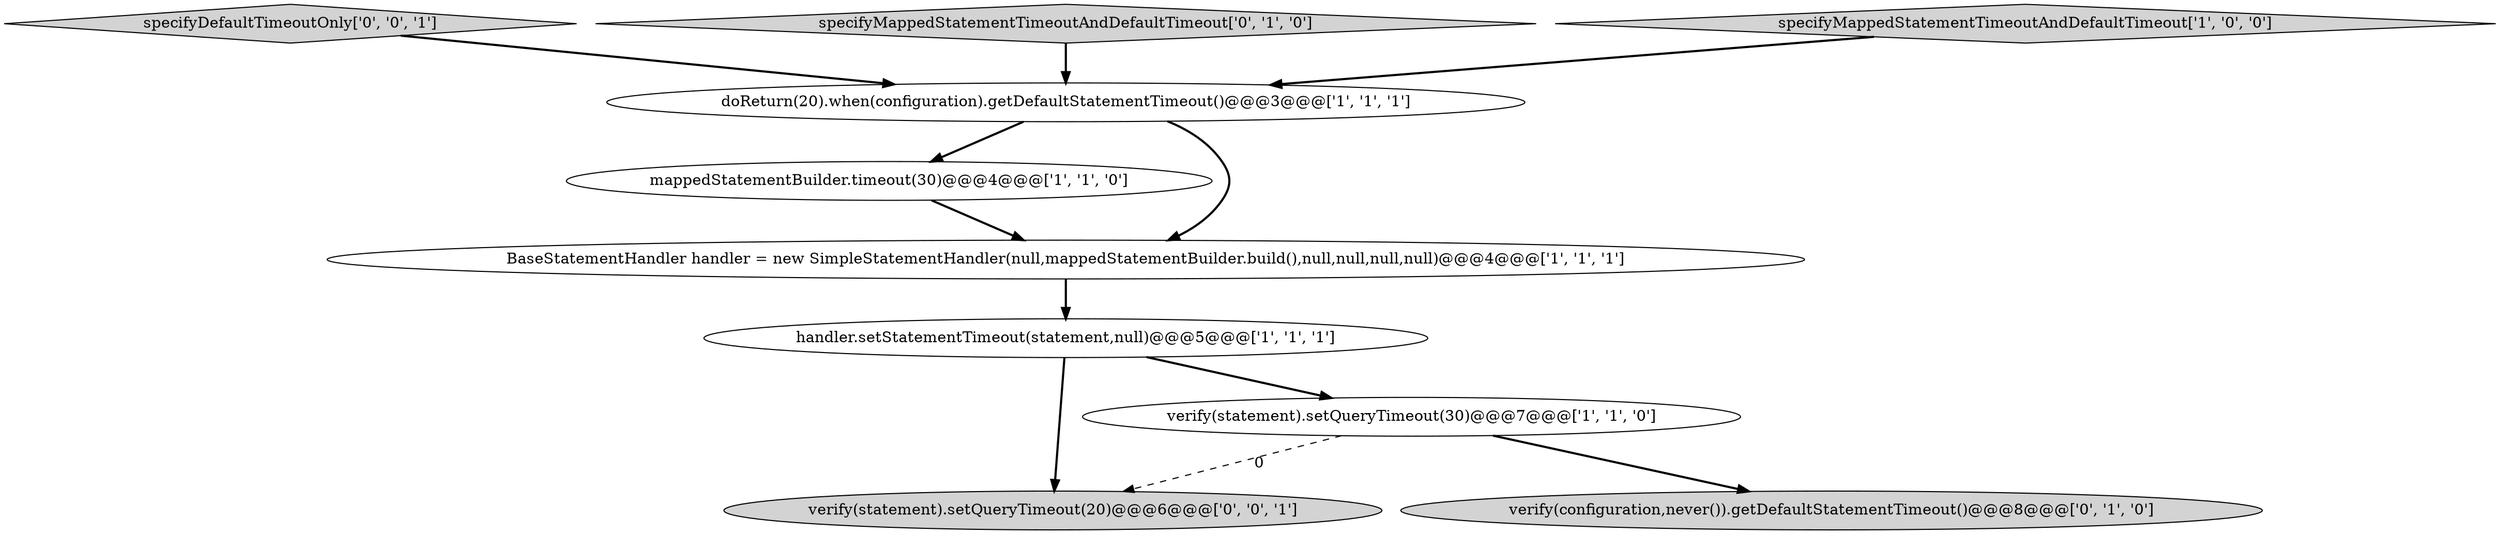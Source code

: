digraph {
5 [style = filled, label = "mappedStatementBuilder.timeout(30)@@@4@@@['1', '1', '0']", fillcolor = white, shape = ellipse image = "AAA0AAABBB1BBB"];
4 [style = filled, label = "doReturn(20).when(configuration).getDefaultStatementTimeout()@@@3@@@['1', '1', '1']", fillcolor = white, shape = ellipse image = "AAA0AAABBB1BBB"];
8 [style = filled, label = "verify(statement).setQueryTimeout(20)@@@6@@@['0', '0', '1']", fillcolor = lightgray, shape = ellipse image = "AAA0AAABBB3BBB"];
6 [style = filled, label = "verify(configuration,never()).getDefaultStatementTimeout()@@@8@@@['0', '1', '0']", fillcolor = lightgray, shape = ellipse image = "AAA1AAABBB2BBB"];
9 [style = filled, label = "specifyDefaultTimeoutOnly['0', '0', '1']", fillcolor = lightgray, shape = diamond image = "AAA0AAABBB3BBB"];
3 [style = filled, label = "handler.setStatementTimeout(statement,null)@@@5@@@['1', '1', '1']", fillcolor = white, shape = ellipse image = "AAA0AAABBB1BBB"];
0 [style = filled, label = "verify(statement).setQueryTimeout(30)@@@7@@@['1', '1', '0']", fillcolor = white, shape = ellipse image = "AAA0AAABBB1BBB"];
1 [style = filled, label = "BaseStatementHandler handler = new SimpleStatementHandler(null,mappedStatementBuilder.build(),null,null,null,null)@@@4@@@['1', '1', '1']", fillcolor = white, shape = ellipse image = "AAA0AAABBB1BBB"];
7 [style = filled, label = "specifyMappedStatementTimeoutAndDefaultTimeout['0', '1', '0']", fillcolor = lightgray, shape = diamond image = "AAA0AAABBB2BBB"];
2 [style = filled, label = "specifyMappedStatementTimeoutAndDefaultTimeout['1', '0', '0']", fillcolor = lightgray, shape = diamond image = "AAA0AAABBB1BBB"];
0->6 [style = bold, label=""];
4->5 [style = bold, label=""];
1->3 [style = bold, label=""];
2->4 [style = bold, label=""];
7->4 [style = bold, label=""];
3->0 [style = bold, label=""];
9->4 [style = bold, label=""];
0->8 [style = dashed, label="0"];
3->8 [style = bold, label=""];
4->1 [style = bold, label=""];
5->1 [style = bold, label=""];
}
